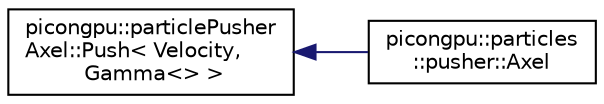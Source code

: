 digraph "Graphical Class Hierarchy"
{
 // LATEX_PDF_SIZE
  edge [fontname="Helvetica",fontsize="10",labelfontname="Helvetica",labelfontsize="10"];
  node [fontname="Helvetica",fontsize="10",shape=record];
  rankdir="LR";
  Node0 [label="picongpu::particlePusher\lAxel::Push\< Velocity,\l Gamma\<\> \>",height=0.2,width=0.4,color="black", fillcolor="white", style="filled",URL="$structpicongpu_1_1particle_pusher_axel_1_1_push.html",tooltip=" "];
  Node0 -> Node1 [dir="back",color="midnightblue",fontsize="10",style="solid",fontname="Helvetica"];
  Node1 [label="picongpu::particles\l::pusher::Axel",height=0.2,width=0.4,color="black", fillcolor="white", style="filled",URL="$structpicongpu_1_1particles_1_1pusher_1_1_axel.html",tooltip=" "];
}
